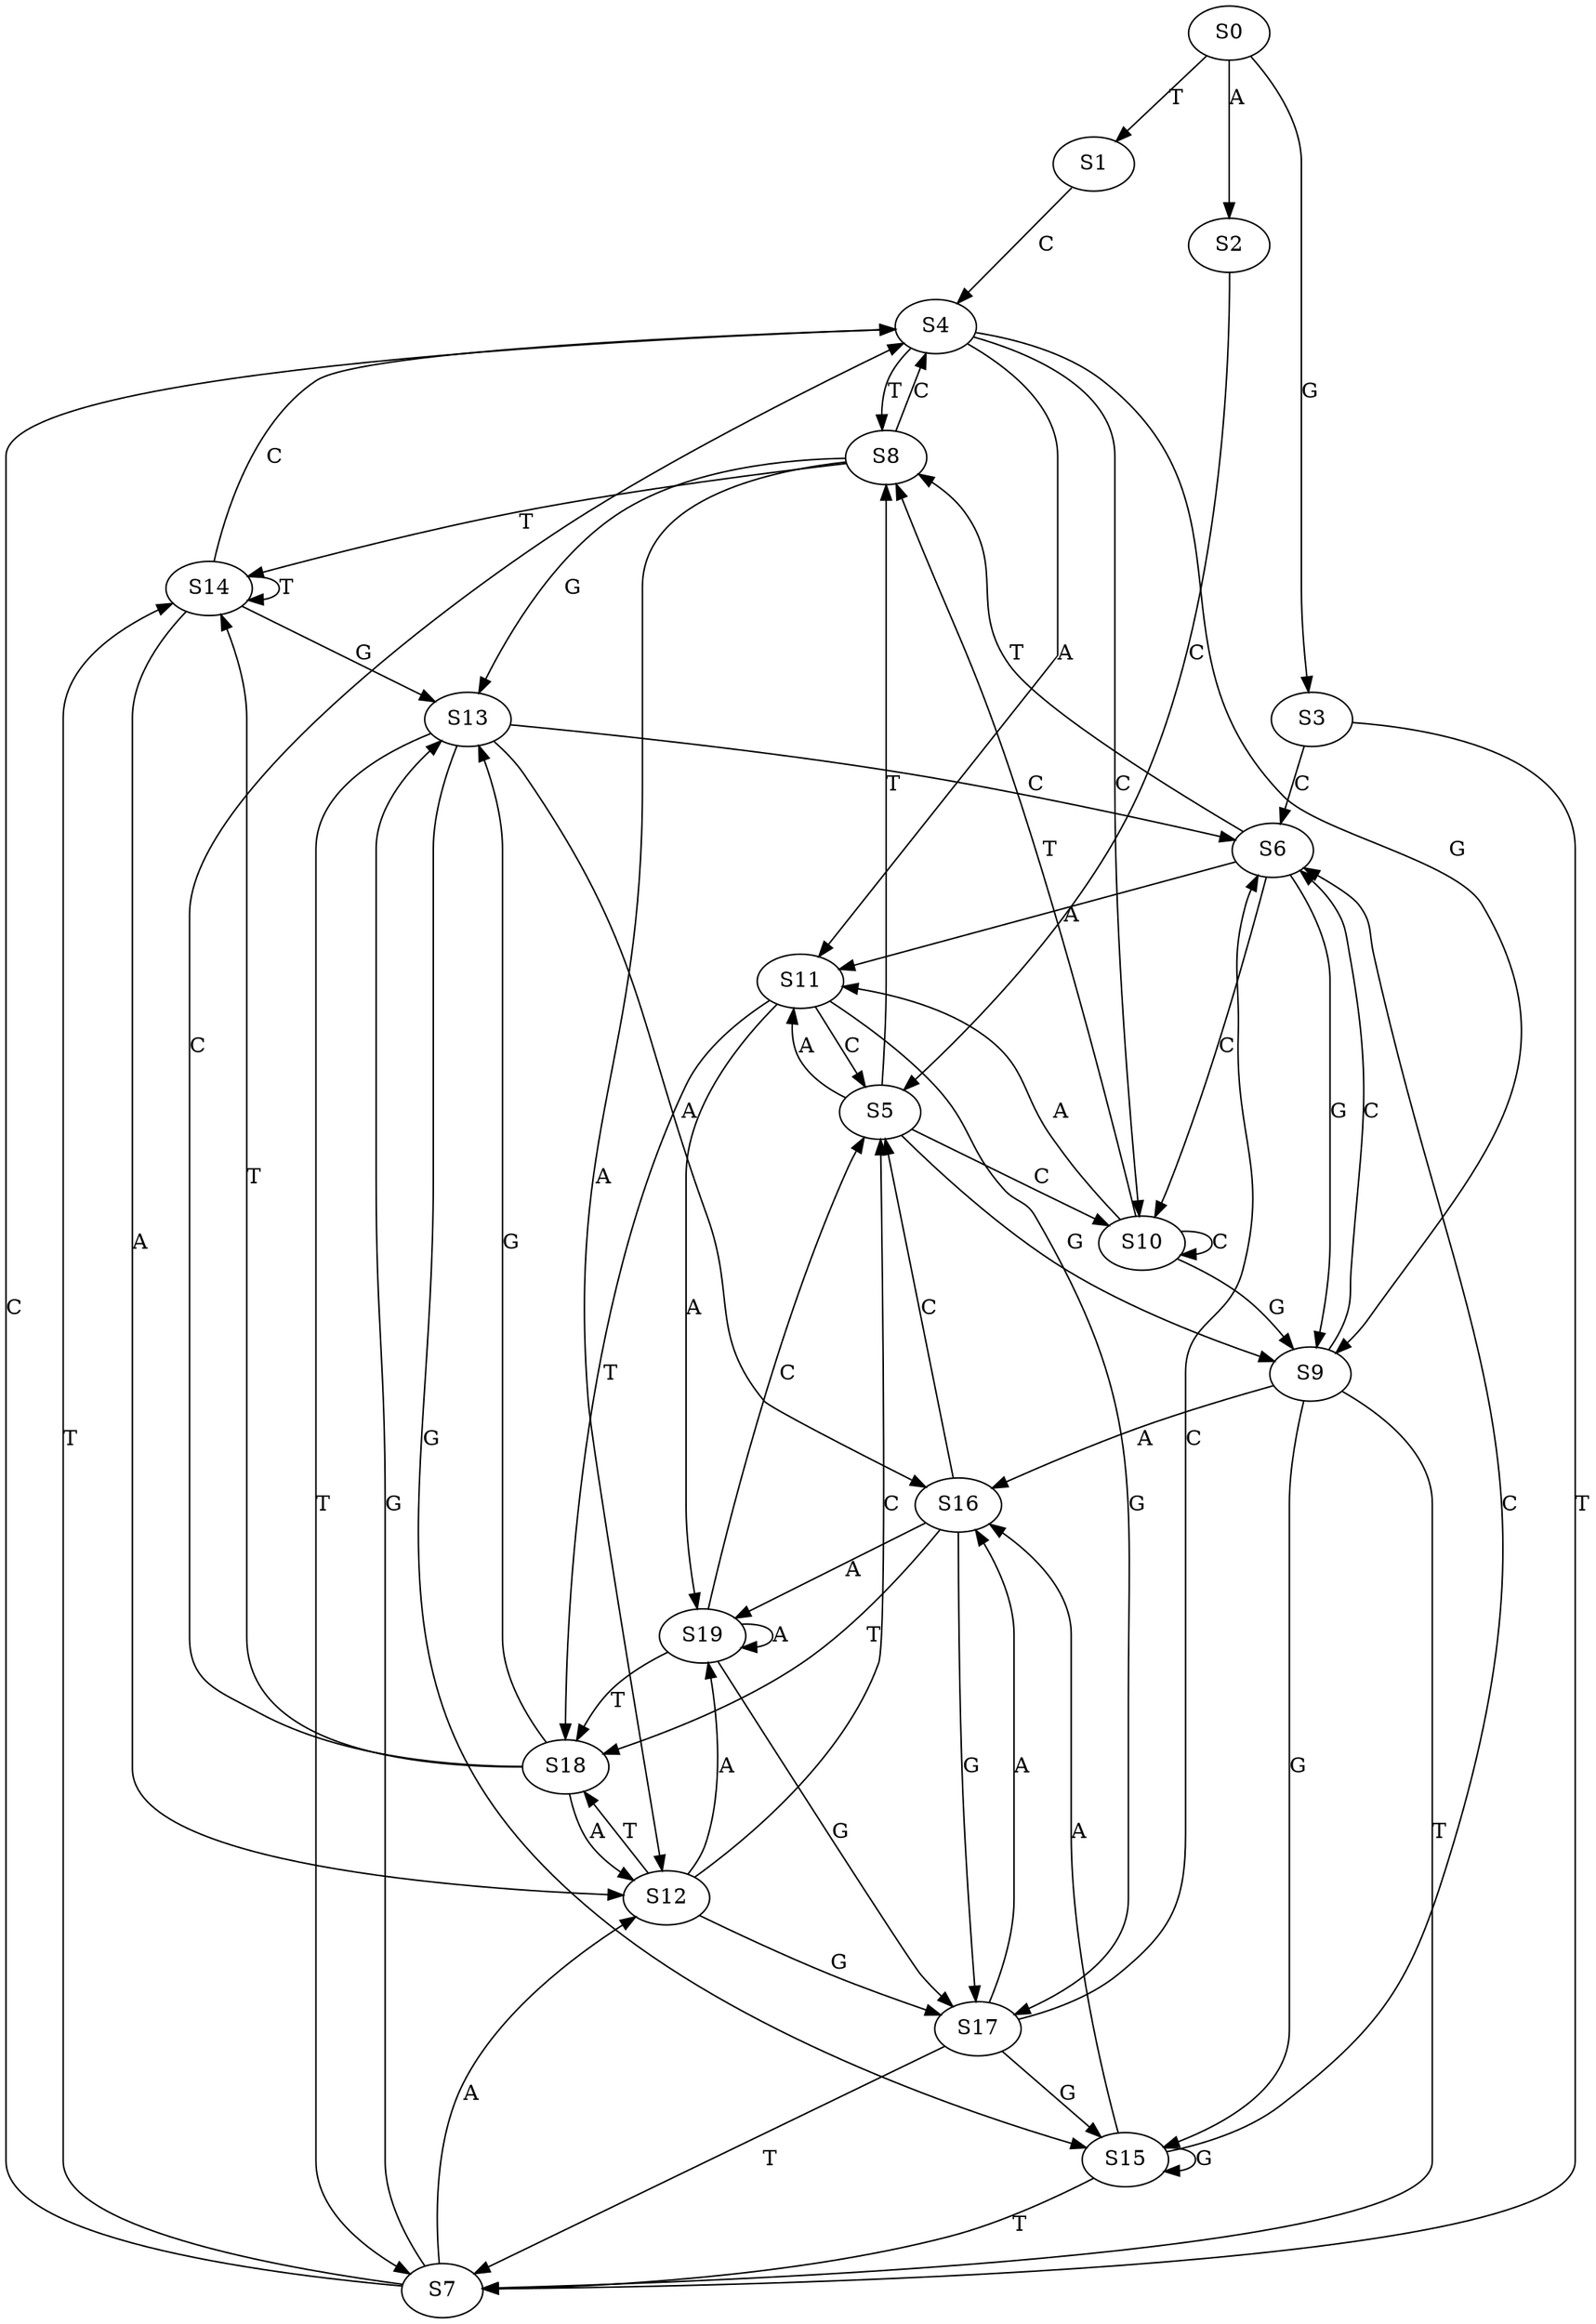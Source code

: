 strict digraph  {
	S0 -> S1 [ label = T ];
	S0 -> S2 [ label = A ];
	S0 -> S3 [ label = G ];
	S1 -> S4 [ label = C ];
	S2 -> S5 [ label = C ];
	S3 -> S6 [ label = C ];
	S3 -> S7 [ label = T ];
	S4 -> S8 [ label = T ];
	S4 -> S9 [ label = G ];
	S4 -> S10 [ label = C ];
	S4 -> S11 [ label = A ];
	S5 -> S11 [ label = A ];
	S5 -> S8 [ label = T ];
	S5 -> S10 [ label = C ];
	S5 -> S9 [ label = G ];
	S6 -> S10 [ label = C ];
	S6 -> S8 [ label = T ];
	S6 -> S9 [ label = G ];
	S6 -> S11 [ label = A ];
	S7 -> S12 [ label = A ];
	S7 -> S4 [ label = C ];
	S7 -> S13 [ label = G ];
	S7 -> S14 [ label = T ];
	S8 -> S13 [ label = G ];
	S8 -> S4 [ label = C ];
	S8 -> S12 [ label = A ];
	S8 -> S14 [ label = T ];
	S9 -> S15 [ label = G ];
	S9 -> S7 [ label = T ];
	S9 -> S16 [ label = A ];
	S9 -> S6 [ label = C ];
	S10 -> S9 [ label = G ];
	S10 -> S10 [ label = C ];
	S10 -> S11 [ label = A ];
	S10 -> S8 [ label = T ];
	S11 -> S17 [ label = G ];
	S11 -> S18 [ label = T ];
	S11 -> S5 [ label = C ];
	S11 -> S19 [ label = A ];
	S12 -> S17 [ label = G ];
	S12 -> S18 [ label = T ];
	S12 -> S19 [ label = A ];
	S12 -> S5 [ label = C ];
	S13 -> S16 [ label = A ];
	S13 -> S7 [ label = T ];
	S13 -> S6 [ label = C ];
	S13 -> S15 [ label = G ];
	S14 -> S4 [ label = C ];
	S14 -> S13 [ label = G ];
	S14 -> S14 [ label = T ];
	S14 -> S12 [ label = A ];
	S15 -> S16 [ label = A ];
	S15 -> S7 [ label = T ];
	S15 -> S15 [ label = G ];
	S15 -> S6 [ label = C ];
	S16 -> S17 [ label = G ];
	S16 -> S19 [ label = A ];
	S16 -> S5 [ label = C ];
	S16 -> S18 [ label = T ];
	S17 -> S7 [ label = T ];
	S17 -> S15 [ label = G ];
	S17 -> S16 [ label = A ];
	S17 -> S6 [ label = C ];
	S18 -> S12 [ label = A ];
	S18 -> S4 [ label = C ];
	S18 -> S14 [ label = T ];
	S18 -> S13 [ label = G ];
	S19 -> S18 [ label = T ];
	S19 -> S5 [ label = C ];
	S19 -> S17 [ label = G ];
	S19 -> S19 [ label = A ];
}
